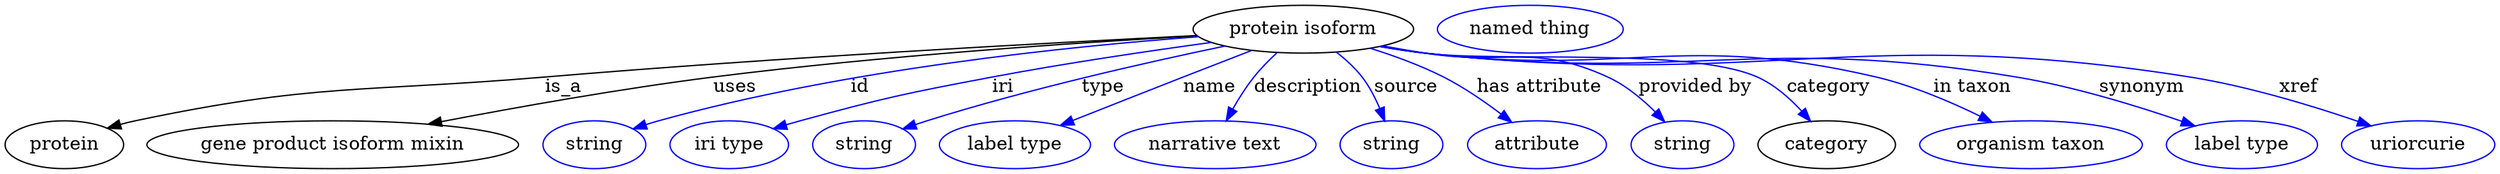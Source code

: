 digraph {
	graph [bb="0,0,1861.4,123"];
	node [label="\N"];
	"protein isoform"	[height=0.5,
		label="protein isoform",
		pos="971.2,105",
		width=2.2929];
	protein	[height=0.5,
		pos="44.196,18",
		width=1.2277];
	"protein isoform" -> protein	[label=is_a,
		lp="417.2,61.5",
		pos="e,76.429,30.486 891.16,100.23 781.11,94.776 576.95,83.715 403.2,69 266.9,57.457 231.01,64.369 97.196,36 93.58,35.233 89.862,34.316 \
86.152,33.311"];
	"gene product isoform mixin"	[height=0.5,
		pos="245.2,18",
		width=3.8635];
	"protein isoform" -> "gene product isoform mixin"	[label=uses,
		lp="545.7,61.5",
		pos="e,316.4,33.476 891.52,99.981 802.83,94.975 655.38,85.067 529.2,69 460.44,60.246 383,46.338 326.37,35.41"];
	id	[color=blue,
		height=0.5,
		label=string,
		pos="440.2,18",
		width=1.0652];
	"protein isoform" -> id	[color=blue,
		label=id,
		lp="639.2,61.5",
		pos="e,469.18,29.99 892.53,99.29 795.85,92.057 627.5,74.745 488.2,36 485.09,35.135 481.89,34.172 478.69,33.155",
		style=solid];
	iri	[color=blue,
		height=0.5,
		label="iri type",
		pos="541.2,18",
		width=1.2277];
	"protein isoform" -> iri	[color=blue,
		label=iri,
		lp="746.2,61.5",
		pos="e,574.49,29.93 902.14,95.06 855.65,88.69 793.05,79.433 738.2,69 674.12,56.813 658.13,53.14 595.2,36 591.62,35.026 587.92,33.97 584.22,\
32.877",
		style=solid];
	type	[color=blue,
		height=0.5,
		label=string,
		pos="642.2,18",
		width=1.0652];
	"protein isoform" -> type	[color=blue,
		label=type,
		lp="821.2,61.5",
		pos="e,671.15,29.898 912.49,92.317 855,80.297 765.2,59.979 689.2,36 686.44,35.131 683.61,34.201 680.77,33.24",
		style=solid];
	name	[color=blue,
		height=0.5,
		label="label type",
		pos="755.2,18",
		width=1.5707];
	"protein isoform" -> name	[color=blue,
		label=name,
		lp="901.2,61.5",
		pos="e,789.13,32.539 932.63,89.07 916.7,82.884 898.05,75.62 881.2,69 853.64,58.174 822.74,45.914 798.44,36.244",
		style=solid];
	description	[color=blue,
		height=0.5,
		label="narrative text",
		pos="905.2,18",
		width=2.0943];
	"protein isoform" -> description	[color=blue,
		label=description,
		lp="974.7,61.5",
		pos="e,913.47,35.979 951.31,87.166 945.44,81.694 939.24,75.379 934.2,69 928.38,61.647 922.94,53.001 918.39,44.985",
		style=solid];
	source	[color=blue,
		height=0.5,
		label=string,
		pos="1037.2,18",
		width=1.0652];
	"protein isoform" -> source	[color=blue,
		label=source,
		lp="1048.2,61.5",
		pos="e,1032.1,35.85 995.94,87.713 1002.8,82.349 1009.8,75.958 1015.2,69 1020.6,61.951 1025,53.351 1028.4,45.285",
		style=solid];
	"has attribute"	[color=blue,
		height=0.5,
		label=attribute,
		pos="1145.2,18",
		width=1.4443];
	"protein isoform" -> "has attribute"	[color=blue,
		label="has attribute",
		lp="1148.2,61.5",
		pos="e,1126.6,34.899 1021.6,90.628 1039.3,85.039 1059.1,77.778 1076.2,69 1091.1,61.368 1106.2,50.738 1118.6,41.242",
		style=solid];
	"provided by"	[color=blue,
		height=0.5,
		label=string,
		pos="1253.2,18",
		width=1.0652];
	"protein isoform" -> "provided by"	[color=blue,
		label="provided by",
		lp="1263.7,61.5",
		pos="e,1240.4,35.329 1030.8,92.382 1041.3,90.485 1052,88.615 1062.2,87 1122.8,77.358 1143.6,95.091 1199.2,69 1212.2,62.918 1224.1,52.582 \
1233.5,42.88",
		style=solid];
	category	[height=0.5,
		pos="1361.2,18",
		width=1.4263];
	"protein isoform" -> category	[color=blue,
		label=category,
		lp="1362.7,61.5",
		pos="e,1349.4,35.606 1029.3,92.141 1040.2,90.203 1051.5,88.381 1062.2,87 1117,79.915 1259.8,91.732 1310.2,69 1322.7,63.341 1334,53.197 \
1342.7,43.518",
		style=solid];
	"in taxon"	[color=blue,
		height=0.5,
		label="organism taxon",
		pos="1514.2,18",
		width=2.3109];
	"protein isoform" -> "in taxon"	[color=blue,
		label="in taxon",
		lp="1470.2,61.5",
		pos="e,1485.1,34.956 1028.8,92.062 1039.8,90.107 1051.3,88.299 1062.2,87 1210.7,69.231 1252.6,103.13 1398.2,69 1425.3,62.65 1454,50.313 \
1476.1,39.483",
		style=solid];
	synonym	[color=blue,
		height=0.5,
		label="label type",
		pos="1672.2,18",
		width=1.5707];
	"protein isoform" -> synonym	[color=blue,
		label=synonym,
		lp="1597.2,61.5",
		pos="e,1636.9,32.241 1028.8,91.95 1039.8,90.005 1051.3,88.23 1062.2,87 1257.1,64.932 1309.7,101.07 1503.2,69 1546.2,61.875 1593.7,47.199 \
1627.3,35.581",
		style=solid];
	xref	[color=blue,
		height=0.5,
		label=uriorcurie,
		pos="1804.2,18",
		width=1.5887];
	"protein isoform" -> xref	[color=blue,
		label=xref,
		lp="1714.7,61.5",
		pos="e,1768.8,32.221 1028.3,91.954 1039.5,89.983 1051.2,88.196 1062.2,87 1314.6,59.607 1382.5,108.95 1633.2,69 1676.8,62.046 1725,47.277 \
1759.1,35.584",
		style=solid];
	"named thing_category"	[color=blue,
		height=0.5,
		label="named thing",
		pos="1141.2,105",
		width=1.9318];
}
